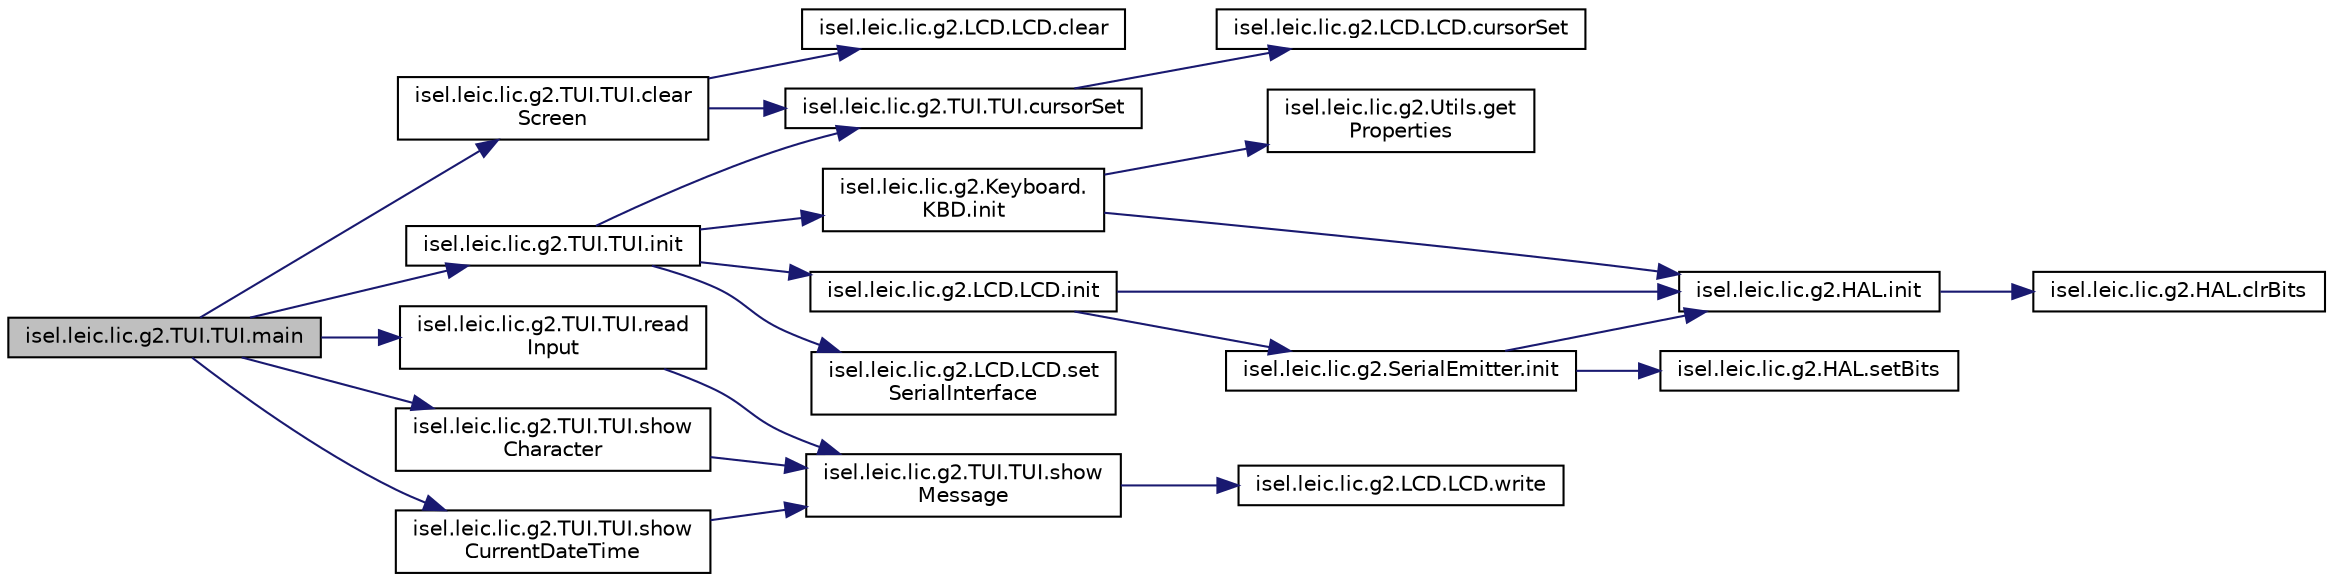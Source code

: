digraph "isel.leic.lic.g2.TUI.TUI.main"
{
 // LATEX_PDF_SIZE
  edge [fontname="Helvetica",fontsize="10",labelfontname="Helvetica",labelfontsize="10"];
  node [fontname="Helvetica",fontsize="10",shape=record];
  rankdir="LR";
  Node1 [label="isel.leic.lic.g2.TUI.TUI.main",height=0.2,width=0.4,color="black", fillcolor="grey75", style="filled", fontcolor="black",tooltip=" "];
  Node1 -> Node2 [color="midnightblue",fontsize="10",style="solid"];
  Node2 [label="isel.leic.lic.g2.TUI.TUI.clear\lScreen",height=0.2,width=0.4,color="black", fillcolor="white", style="filled",URL="$classisel_1_1leic_1_1lic_1_1g2_1_1_t_u_i_1_1_t_u_i.html#a6af01e8d13fa57a61d7718e6c6f5089d",tooltip=" "];
  Node2 -> Node3 [color="midnightblue",fontsize="10",style="solid"];
  Node3 [label="isel.leic.lic.g2.LCD.LCD.clear",height=0.2,width=0.4,color="black", fillcolor="white", style="filled",URL="$classisel_1_1leic_1_1lic_1_1g2_1_1_l_c_d_1_1_l_c_d.html#ab95c0d03f563db3aa177dd7c3b01fff2",tooltip=" "];
  Node2 -> Node4 [color="midnightblue",fontsize="10",style="solid"];
  Node4 [label="isel.leic.lic.g2.TUI.TUI.cursorSet",height=0.2,width=0.4,color="black", fillcolor="white", style="filled",URL="$classisel_1_1leic_1_1lic_1_1g2_1_1_t_u_i_1_1_t_u_i.html#ae88bac5296b7252af21ab4f86ae4e59d",tooltip=" "];
  Node4 -> Node5 [color="midnightblue",fontsize="10",style="solid"];
  Node5 [label="isel.leic.lic.g2.LCD.LCD.cursorSet",height=0.2,width=0.4,color="black", fillcolor="white", style="filled",URL="$classisel_1_1leic_1_1lic_1_1g2_1_1_l_c_d_1_1_l_c_d.html#a9290b873a306f87c0dca501ddded0110",tooltip=" "];
  Node1 -> Node6 [color="midnightblue",fontsize="10",style="solid"];
  Node6 [label="isel.leic.lic.g2.TUI.TUI.init",height=0.2,width=0.4,color="black", fillcolor="white", style="filled",URL="$classisel_1_1leic_1_1lic_1_1g2_1_1_t_u_i_1_1_t_u_i.html#a6ea114e42ab32d9894a41f6685ff7a09",tooltip=" "];
  Node6 -> Node4 [color="midnightblue",fontsize="10",style="solid"];
  Node6 -> Node7 [color="midnightblue",fontsize="10",style="solid"];
  Node7 [label="isel.leic.lic.g2.Keyboard.\lKBD.init",height=0.2,width=0.4,color="black", fillcolor="white", style="filled",URL="$classisel_1_1leic_1_1lic_1_1g2_1_1_keyboard_1_1_k_b_d.html#ae363dba819b5509a27ec9e5ea1f7e945",tooltip=" "];
  Node7 -> Node8 [color="midnightblue",fontsize="10",style="solid"];
  Node8 [label="isel.leic.lic.g2.Utils.get\lProperties",height=0.2,width=0.4,color="black", fillcolor="white", style="filled",URL="$classisel_1_1leic_1_1lic_1_1g2_1_1_utils.html#a4cd78caf8b2d306ce0dcbd9c13299ce2",tooltip=" "];
  Node7 -> Node9 [color="midnightblue",fontsize="10",style="solid"];
  Node9 [label="isel.leic.lic.g2.HAL.init",height=0.2,width=0.4,color="black", fillcolor="white", style="filled",URL="$classisel_1_1leic_1_1lic_1_1g2_1_1_h_a_l.html#af7539422bf1e4f0f8a27be6b25f74db7",tooltip=" "];
  Node9 -> Node10 [color="midnightblue",fontsize="10",style="solid"];
  Node10 [label="isel.leic.lic.g2.HAL.clrBits",height=0.2,width=0.4,color="black", fillcolor="white", style="filled",URL="$classisel_1_1leic_1_1lic_1_1g2_1_1_h_a_l.html#a08ab15ee3113f739261e847465fec706",tooltip=" "];
  Node6 -> Node11 [color="midnightblue",fontsize="10",style="solid"];
  Node11 [label="isel.leic.lic.g2.LCD.LCD.init",height=0.2,width=0.4,color="black", fillcolor="white", style="filled",URL="$classisel_1_1leic_1_1lic_1_1g2_1_1_l_c_d_1_1_l_c_d.html#a60e1f73d46f9fba1ef4c993a60ee3366",tooltip=" "];
  Node11 -> Node9 [color="midnightblue",fontsize="10",style="solid"];
  Node11 -> Node12 [color="midnightblue",fontsize="10",style="solid"];
  Node12 [label="isel.leic.lic.g2.SerialEmitter.init",height=0.2,width=0.4,color="black", fillcolor="white", style="filled",URL="$classisel_1_1leic_1_1lic_1_1g2_1_1_serial_emitter.html#aa310cd485f9560af93689df2bc3eecc3",tooltip=" "];
  Node12 -> Node9 [color="midnightblue",fontsize="10",style="solid"];
  Node12 -> Node13 [color="midnightblue",fontsize="10",style="solid"];
  Node13 [label="isel.leic.lic.g2.HAL.setBits",height=0.2,width=0.4,color="black", fillcolor="white", style="filled",URL="$classisel_1_1leic_1_1lic_1_1g2_1_1_h_a_l.html#a2ccd8dbfa7a7664e9d67e2321ba2a0f3",tooltip=" "];
  Node6 -> Node14 [color="midnightblue",fontsize="10",style="solid"];
  Node14 [label="isel.leic.lic.g2.LCD.LCD.set\lSerialInterface",height=0.2,width=0.4,color="black", fillcolor="white", style="filled",URL="$classisel_1_1leic_1_1lic_1_1g2_1_1_l_c_d_1_1_l_c_d.html#a2301c191bbb493babff2f4633a713e06",tooltip=" "];
  Node1 -> Node15 [color="midnightblue",fontsize="10",style="solid"];
  Node15 [label="isel.leic.lic.g2.TUI.TUI.read\lInput",height=0.2,width=0.4,color="black", fillcolor="white", style="filled",URL="$classisel_1_1leic_1_1lic_1_1g2_1_1_t_u_i_1_1_t_u_i.html#af1571b0d0de5820cacdfd839c5e74d8a",tooltip=" "];
  Node15 -> Node16 [color="midnightblue",fontsize="10",style="solid"];
  Node16 [label="isel.leic.lic.g2.TUI.TUI.show\lMessage",height=0.2,width=0.4,color="black", fillcolor="white", style="filled",URL="$classisel_1_1leic_1_1lic_1_1g2_1_1_t_u_i_1_1_t_u_i.html#a99e69c894e4dab9e67b7d920aeb935ba",tooltip=" "];
  Node16 -> Node17 [color="midnightblue",fontsize="10",style="solid"];
  Node17 [label="isel.leic.lic.g2.LCD.LCD.write",height=0.2,width=0.4,color="black", fillcolor="white", style="filled",URL="$classisel_1_1leic_1_1lic_1_1g2_1_1_l_c_d_1_1_l_c_d.html#a570e807367a4d6c21f236fd433a1100f",tooltip=" "];
  Node1 -> Node18 [color="midnightblue",fontsize="10",style="solid"];
  Node18 [label="isel.leic.lic.g2.TUI.TUI.show\lCharacter",height=0.2,width=0.4,color="black", fillcolor="white", style="filled",URL="$classisel_1_1leic_1_1lic_1_1g2_1_1_t_u_i_1_1_t_u_i.html#afc3be00d2d402aaaf393346260220126",tooltip=" "];
  Node18 -> Node16 [color="midnightblue",fontsize="10",style="solid"];
  Node1 -> Node19 [color="midnightblue",fontsize="10",style="solid"];
  Node19 [label="isel.leic.lic.g2.TUI.TUI.show\lCurrentDateTime",height=0.2,width=0.4,color="black", fillcolor="white", style="filled",URL="$classisel_1_1leic_1_1lic_1_1g2_1_1_t_u_i_1_1_t_u_i.html#a10e6a1f3babf423c0d1475bdc2e47a70",tooltip=" "];
  Node19 -> Node16 [color="midnightblue",fontsize="10",style="solid"];
}
